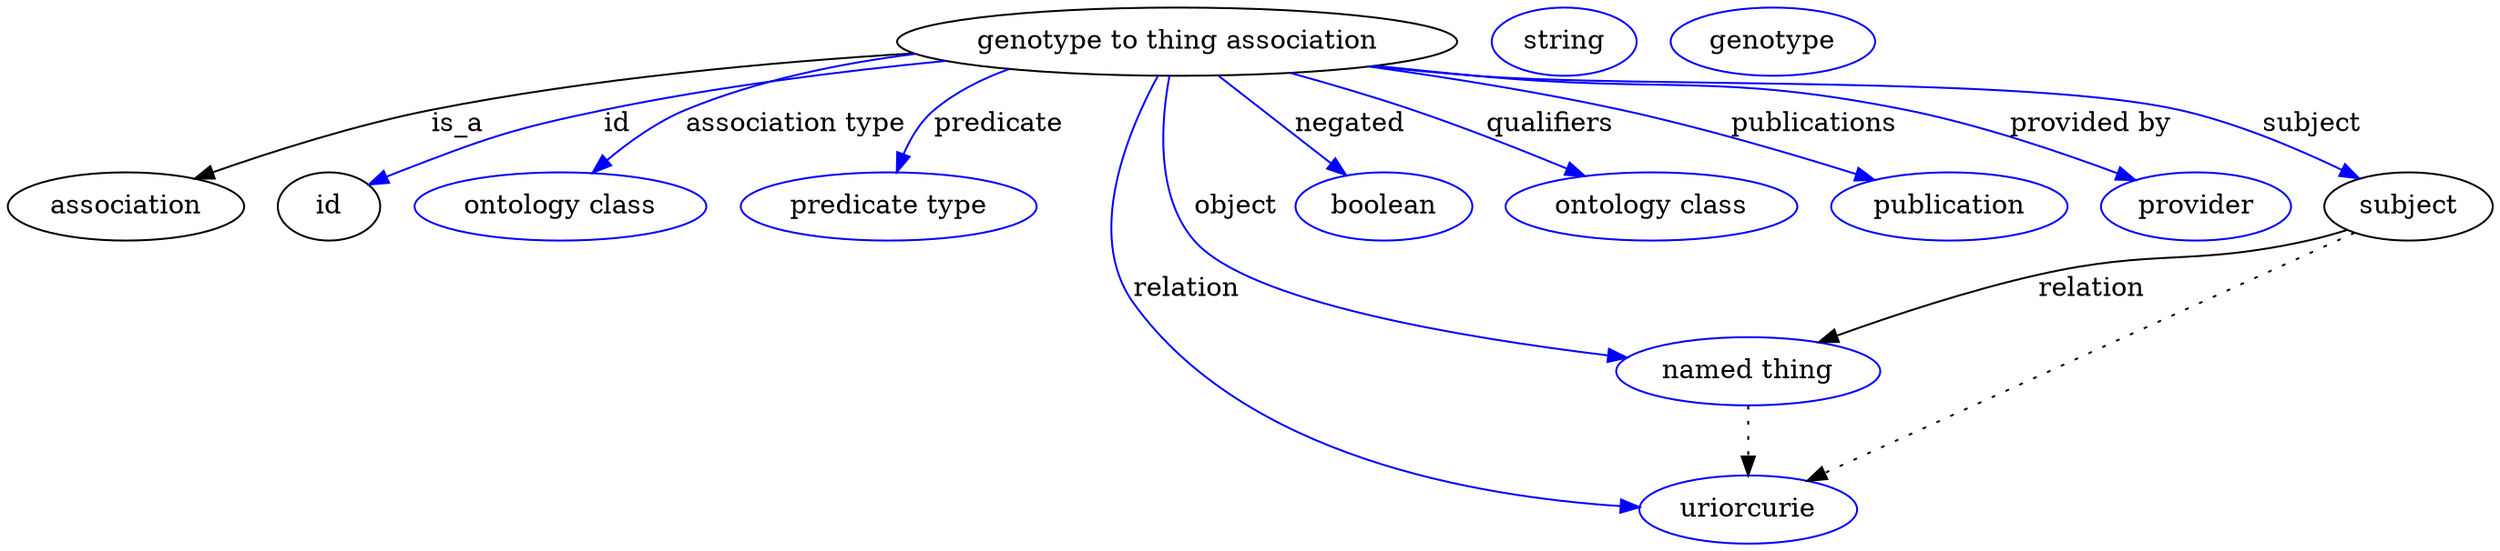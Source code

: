 digraph {
	graph [bb="0,0,1101.8,283"];
	node [label="\N"];
	"genotype to thing association"	 [height=0.5,
		label="genotype to thing association",
		pos="526.05,265",
		width=3.1775];
	association	 [height=0.5,
		pos="50.046,178",
		width=1.3902];
	"genotype to thing association" -> association	 [label=is_a,
		lp="211.05,221.5",
		pos="e,83.109,191.57 417.9,258.99 353.97,253.96 271.75,244.95 200.05,229 163.02,220.76 122.35,206.6 92.715,195.29"];
	id	 [height=0.5,
		pos="145.05,178",
		width=0.75];
	"genotype to thing association" -> id	 [color=blue,
		label=id,
		lp="280.55,221.5",
		pos="e,166.54,189.3 428.66,255.52 381.8,249.82 325.07,241.25 275.05,229 232.04,218.47 221.82,213.27 181.05,196 179.26,195.24 177.44,194.44 \
175.61,193.61",
		style=solid];
	"association type"	 [color=blue,
		height=0.5,
		label="ontology class",
		pos="252.05,178",
		width=1.7151];
	"genotype to thing association" -> "association type"	 [color=blue,
		label="association type",
		lp="357.05,221.5",
		pos="e,267.95,195.44 433.93,254.27 386.64,247.8 334.55,238.91 313.05,229 299.12,222.58 285.8,212.14 275.18,202.36",
		style=solid];
	predicate	 [color=blue,
		height=0.5,
		label="predicate type",
		pos="392.05,178",
		width=1.679];
	"genotype to thing association" -> predicate	 [color=blue,
		label=predicate,
		lp="441.05,221.5",
		pos="e,396.67,196.29 454.34,250.89 440.52,245.72 426.96,238.65 416.05,229 409.09,222.85 403.99,214.26 400.33,205.87",
		style=solid];
	object	 [color=blue,
		height=0.5,
		label="named thing",
		pos="773.05,91",
		width=1.5346];
	"genotype to thing association" -> object	 [color=blue,
		label=object,
		lp="552.05,178",
		pos="e,723.01,98.75 521.94,246.76 517.92,223.82 514.97,184.47 535.05,160 557.57,132.55 649.99,111.81 712.81,100.54",
		style=solid];
	relation	 [color=blue,
		height=0.5,
		label=uriorcurie,
		pos="773.05,18",
		width=1.2638];
	"genotype to thing association" -> relation	 [color=blue,
		label=relation,
		lp="538.05,134.5",
		pos="e,728.91,22.477 518.25,246.61 507.59,218.26 492.4,163.37 517.05,127 562.45,59.999 658.09,34.01 718.75,24.049",
		style=solid];
	negated	 [color=blue,
		height=0.5,
		label=boolean,
		pos="616.05,178",
		width=1.0652];
	"genotype to thing association" -> negated	 [color=blue,
		label=negated,
		lp="598.55,221.5",
		pos="e,599.24,194.24 544.69,246.97 558.37,233.75 577.07,215.68 591.89,201.35",
		style=solid];
	qualifiers	 [color=blue,
		height=0.5,
		label="ontology class",
		pos="734.05,178",
		width=1.7151];
	"genotype to thing association" -> qualifiers	 [color=blue,
		label=qualifiers,
		lp="684.05,221.5",
		pos="e,702.11,193.65 573.21,248.56 589.43,242.67 607.64,235.8 624.05,229 647.15,219.42 672.5,207.75 693.03,197.99",
		style=solid];
	publications	 [color=blue,
		height=0.5,
		label=publication,
		pos="864.05,178",
		width=1.3902];
	"genotype to thing association" -> publications	 [color=blue,
		label=publications,
		lp="798.55,221.5",
		pos="e,829.61,191.23 606.64,252.1 640.11,246.09 679.19,238.22 714.05,229 750.24,219.43 790.35,205.62 819.98,194.78",
		style=solid];
	"provided by"	 [color=blue,
		height=0.5,
		label=provider,
		pos="972.05,178",
		width=1.1193];
	"genotype to thing association" -> "provided by"	 [color=blue,
		label="provided by",
		lp="918.05,221.5",
		pos="e,944.06,190.98 608.01,252.43 621.7,250.5 635.76,248.61 649.05,247 731.93,236.95 754.7,247.82 836.05,229 870.4,221.05 907.8,206.57 \
934.67,195.07",
		style=solid];
	subject	 [height=0.5,
		pos="1066,178",
		width=0.99297];
	"genotype to thing association" -> subject	 [color=blue,
		label=subject,
		lp="1015.5,221.5",
		pos="e,1042.7,191.83 606.64,252.19 620.75,250.24 635.31,248.41 649.05,247 784.57,233.12 822.87,262.01 955.05,229 982.83,222.06 1012.2,\
208.26 1033.7,196.76",
		style=solid];
	association_id	 [color=blue,
		height=0.5,
		label=string,
		pos="689.05,265",
		width=0.84854];
	object -> relation	 [pos="e,773.05,36.09 773.05,72.955 773.05,64.883 773.05,55.176 773.05,46.182",
		style=dotted];
	subject -> object	 [label=relation,
		lp="926.05,134.5",
		pos="e,805.22,105.67 1038.8,165.95 1033,163.72 1026.9,161.6 1021,160 970.72,146.22 955.45,155.48 905.05,142 874,133.7 840.23,120.57 814.61,\
109.71"];
	subject -> relation	 [pos="e,799.76,32.59 1041.6,164.63 989.76,136.34 868.85,70.318 808.55,37.39",
		style=dotted];
	"genotype to thing association_subject"	 [color=blue,
		height=0.5,
		label=genotype,
		pos="780.05,265",
		width=1.1916];
}
